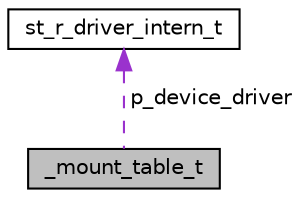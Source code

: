 digraph "_mount_table_t"
{
 // LATEX_PDF_SIZE
  edge [fontname="Helvetica",fontsize="10",labelfontname="Helvetica",labelfontsize="10"];
  node [fontname="Helvetica",fontsize="10",shape=record];
  Node1 [label="_mount_table_t",height=0.2,width=0.4,color="black", fillcolor="grey75", style="filled", fontcolor="black",tooltip=" "];
  Node2 -> Node1 [dir="back",color="darkorchid3",fontsize="10",style="dashed",label=" p_device_driver" ,fontname="Helvetica"];
  Node2 [label="st_r_driver_intern_t",height=0.2,width=0.4,color="black", fillcolor="white", style="filled",URL="$dc/d32/structst__r__driver__intern__t.html",tooltip=" "];
}
